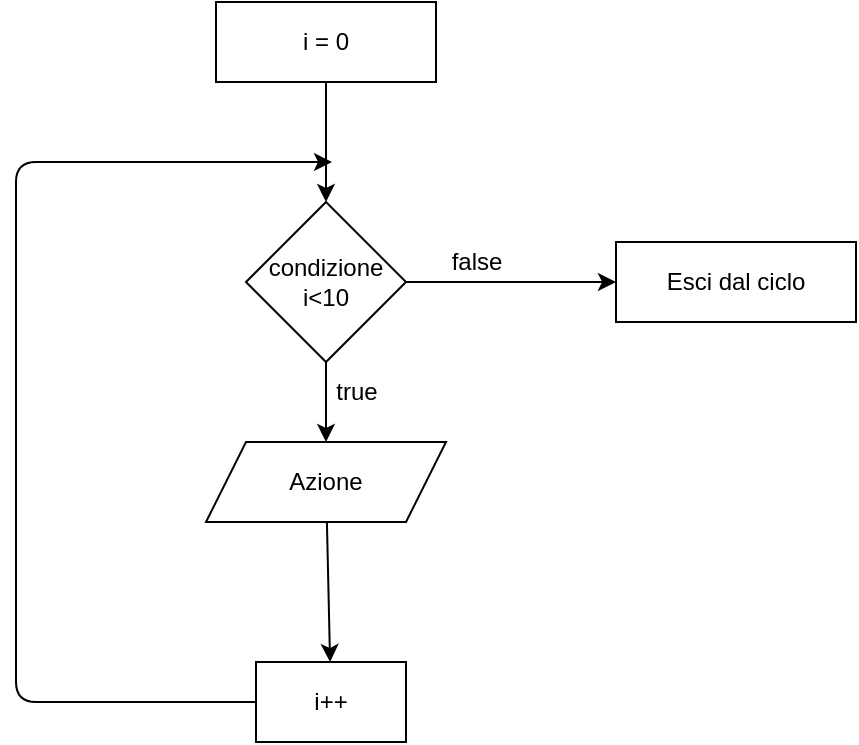 <mxfile>
    <diagram id="We3Iz9GuvreKYm02zPYu" name="Page-1">
        <mxGraphModel dx="791" dy="403" grid="1" gridSize="10" guides="1" tooltips="1" connect="1" arrows="1" fold="1" page="1" pageScale="1" pageWidth="827" pageHeight="1169" math="0" shadow="0">
            <root>
                <mxCell id="0"/>
                <mxCell id="1" parent="0"/>
                <mxCell id="4" value="" style="edgeStyle=none;html=1;" edge="1" parent="1" source="2" target="3">
                    <mxGeometry relative="1" as="geometry"/>
                </mxCell>
                <mxCell id="2" value="i = 0" style="rounded=0;whiteSpace=wrap;html=1;" vertex="1" parent="1">
                    <mxGeometry x="190" y="140" width="110" height="40" as="geometry"/>
                </mxCell>
                <mxCell id="8" value="" style="edgeStyle=none;html=1;" edge="1" parent="1" source="3" target="7">
                    <mxGeometry relative="1" as="geometry"/>
                </mxCell>
                <mxCell id="14" value="" style="edgeStyle=none;html=1;" edge="1" parent="1" source="3" target="13">
                    <mxGeometry relative="1" as="geometry"/>
                </mxCell>
                <mxCell id="3" value="condizione&lt;br&gt;i&amp;lt;10" style="rhombus;whiteSpace=wrap;html=1;rounded=0;" vertex="1" parent="1">
                    <mxGeometry x="205" y="240" width="80" height="80" as="geometry"/>
                </mxCell>
                <mxCell id="10" value="" style="edgeStyle=none;html=1;" edge="1" parent="1" source="7" target="9">
                    <mxGeometry relative="1" as="geometry"/>
                </mxCell>
                <mxCell id="7" value="Azione" style="shape=parallelogram;perimeter=parallelogramPerimeter;whiteSpace=wrap;html=1;fixedSize=1;rounded=0;" vertex="1" parent="1">
                    <mxGeometry x="185" y="360" width="120" height="40" as="geometry"/>
                </mxCell>
                <mxCell id="11" style="edgeStyle=none;html=1;" edge="1" parent="1" source="9">
                    <mxGeometry relative="1" as="geometry">
                        <mxPoint x="248" y="220" as="targetPoint"/>
                        <Array as="points">
                            <mxPoint x="90" y="490"/>
                            <mxPoint x="90" y="220"/>
                        </Array>
                    </mxGeometry>
                </mxCell>
                <mxCell id="9" value="i++" style="whiteSpace=wrap;html=1;rounded=0;" vertex="1" parent="1">
                    <mxGeometry x="210" y="470" width="75" height="40" as="geometry"/>
                </mxCell>
                <mxCell id="12" value="true" style="text;html=1;align=center;verticalAlign=middle;resizable=0;points=[];autosize=1;strokeColor=none;fillColor=none;" vertex="1" parent="1">
                    <mxGeometry x="240" y="320" width="40" height="30" as="geometry"/>
                </mxCell>
                <mxCell id="13" value="Esci dal ciclo" style="whiteSpace=wrap;html=1;rounded=0;" vertex="1" parent="1">
                    <mxGeometry x="390" y="260" width="120" height="40" as="geometry"/>
                </mxCell>
                <mxCell id="15" value="false" style="text;html=1;align=center;verticalAlign=middle;resizable=0;points=[];autosize=1;strokeColor=none;fillColor=none;" vertex="1" parent="1">
                    <mxGeometry x="295" y="255" width="50" height="30" as="geometry"/>
                </mxCell>
            </root>
        </mxGraphModel>
    </diagram>
</mxfile>
